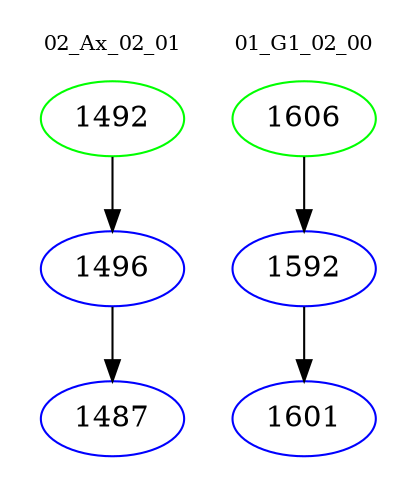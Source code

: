 digraph{
subgraph cluster_0 {
color = white
label = "02_Ax_02_01";
fontsize=10;
T0_1492 [label="1492", color="green"]
T0_1492 -> T0_1496 [color="black"]
T0_1496 [label="1496", color="blue"]
T0_1496 -> T0_1487 [color="black"]
T0_1487 [label="1487", color="blue"]
}
subgraph cluster_1 {
color = white
label = "01_G1_02_00";
fontsize=10;
T1_1606 [label="1606", color="green"]
T1_1606 -> T1_1592 [color="black"]
T1_1592 [label="1592", color="blue"]
T1_1592 -> T1_1601 [color="black"]
T1_1601 [label="1601", color="blue"]
}
}
